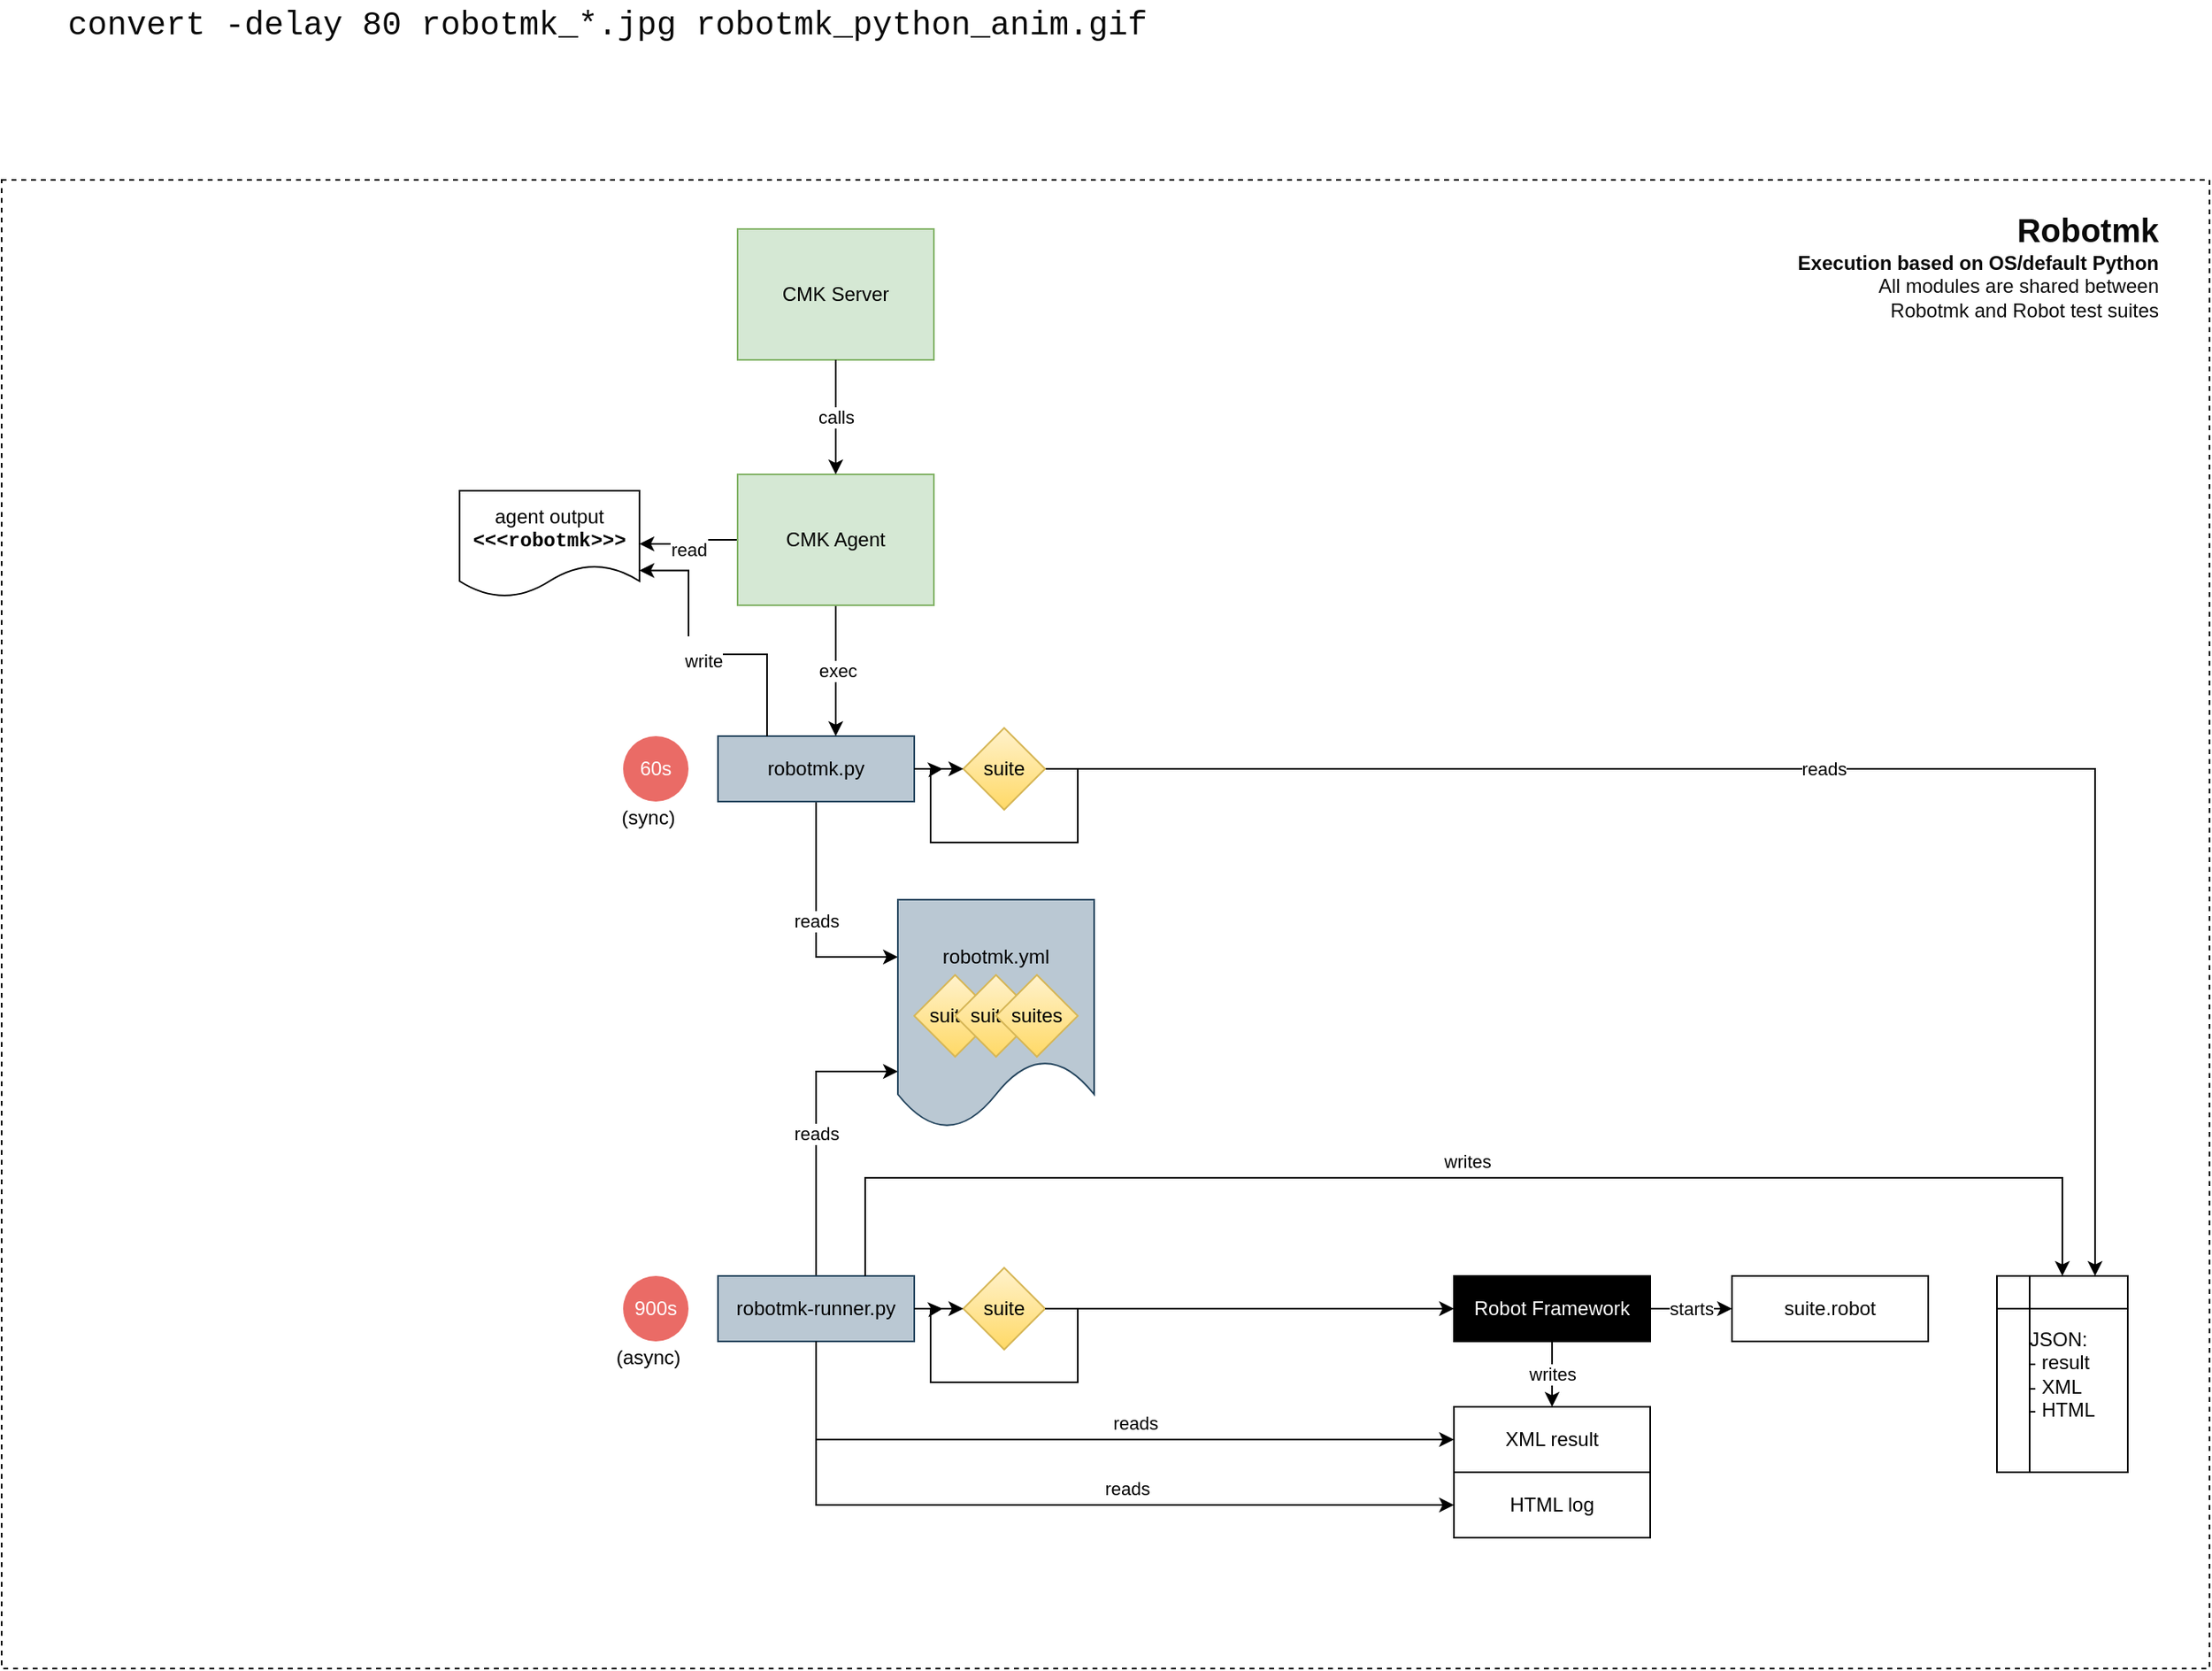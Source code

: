 <mxfile version="14.6.13" type="device"><diagram id="56038Skb3WJBmHkCZjNt" name="Page-1"><mxGraphModel dx="1895" dy="1380" grid="1" gridSize="10" guides="1" tooltips="1" connect="1" arrows="1" fold="1" page="1" pageScale="1" pageWidth="2336" pageHeight="1654" math="0" shadow="0"><root><mxCell id="0"/><mxCell id="B8zDZMGjjvRz4-nWffbU-172" value="bg" style="locked=1;" parent="0"/><mxCell id="B8zDZMGjjvRz4-nWffbU-171" value="" style="rounded=0;whiteSpace=wrap;html=1;fontColor=#FFFFFF;align=center;fillColor=none;dashed=1;" vertex="1" parent="B8zDZMGjjvRz4-nWffbU-172"><mxGeometry x="300" y="260" width="1350" height="910" as="geometry"/></mxCell><mxCell id="B8zDZMGjjvRz4-nWffbU-76" value="RCC-only" style="" parent="0" visible="0"/><mxCell id="B8zDZMGjjvRz4-nWffbU-92" style="edgeStyle=orthogonalEdgeStyle;rounded=0;orthogonalLoop=1;jettySize=auto;html=1;entryX=0;entryY=0.5;entryDx=0;entryDy=0;" edge="1" parent="B8zDZMGjjvRz4-nWffbU-76" source="B8zDZMGjjvRz4-nWffbU-82" target="B8zDZMGjjvRz4-nWffbU-91"><mxGeometry relative="1" as="geometry"/></mxCell><mxCell id="B8zDZMGjjvRz4-nWffbU-82" value="robotmk-runner.bat" style="rounded=0;whiteSpace=wrap;html=1;fillColor=#bac8d3;strokeColor=#23445d;" vertex="1" parent="B8zDZMGjjvRz4-nWffbU-76"><mxGeometry x="390" y="930" width="120" height="40" as="geometry"/></mxCell><mxCell id="B8zDZMGjjvRz4-nWffbU-97" style="edgeStyle=orthogonalEdgeStyle;rounded=0;orthogonalLoop=1;jettySize=auto;html=1;entryX=0;entryY=0.5;entryDx=0;entryDy=0;" edge="1" parent="B8zDZMGjjvRz4-nWffbU-76" source="B8zDZMGjjvRz4-nWffbU-83" target="B8zDZMGjjvRz4-nWffbU-94"><mxGeometry relative="1" as="geometry"/></mxCell><mxCell id="B8zDZMGjjvRz4-nWffbU-83" value="robotmk.bat" style="rounded=0;whiteSpace=wrap;html=1;fillColor=#bac8d3;strokeColor=#23445d;" vertex="1" parent="B8zDZMGjjvRz4-nWffbU-76"><mxGeometry x="390" y="600" width="120" height="40" as="geometry"/></mxCell><mxCell id="B8zDZMGjjvRz4-nWffbU-88" style="edgeStyle=orthogonalEdgeStyle;rounded=0;orthogonalLoop=1;jettySize=auto;html=1;" edge="1" parent="B8zDZMGjjvRz4-nWffbU-76" source="B8zDZMGjjvRz4-nWffbU-86" target="B8zDZMGjjvRz4-nWffbU-87"><mxGeometry relative="1" as="geometry"/></mxCell><mxCell id="B8zDZMGjjvRz4-nWffbU-86" value="robotmk-env.bat" style="rounded=0;whiteSpace=wrap;html=1;fillColor=#bac8d3;strokeColor=#23445d;" vertex="1" parent="B8zDZMGjjvRz4-nWffbU-76"><mxGeometry x="390" y="1040" width="120" height="40" as="geometry"/></mxCell><mxCell id="B8zDZMGjjvRz4-nWffbU-87" value="create&lt;br&gt;&lt;b&gt;robotmk-env&lt;/b&gt;" style="shape=parallelogram;perimeter=parallelogramPerimeter;whiteSpace=wrap;html=1;fixedSize=1;align=center;fillColor=#fad7ac;strokeColor=#b46504;" vertex="1" parent="B8zDZMGjjvRz4-nWffbU-76"><mxGeometry x="530" y="1030" width="140" height="60" as="geometry"/></mxCell><mxCell id="B8zDZMGjjvRz4-nWffbU-89" value="" style="rounded=1;whiteSpace=wrap;html=1;align=right;arcSize=3;fillColor=#fad7ac;strokeColor=#b46504;" vertex="1" parent="B8zDZMGjjvRz4-nWffbU-76"><mxGeometry x="708" y="560" width="920" height="590" as="geometry"/></mxCell><mxCell id="B8zDZMGjjvRz4-nWffbU-174" value="&lt;font color=&quot;#000000&quot;&gt;yes&lt;/font&gt;" style="edgeStyle=orthogonalEdgeStyle;rounded=0;orthogonalLoop=1;jettySize=auto;html=1;fontColor=#FFFFFF;" edge="1" parent="B8zDZMGjjvRz4-nWffbU-76" source="B8zDZMGjjvRz4-nWffbU-91" target="B8zDZMGjjvRz4-nWffbU-150"><mxGeometry relative="1" as="geometry"/></mxCell><mxCell id="B8zDZMGjjvRz4-nWffbU-91" value="robotmk-env&lt;br&gt;&lt;div style=&quot;&quot;&gt;&lt;span&gt;available?&lt;/span&gt;&lt;/div&gt;" style="rhombus;whiteSpace=wrap;html=1;align=center;fillColor=#fad7ac;strokeColor=#b46504;" vertex="1" parent="B8zDZMGjjvRz4-nWffbU-76"><mxGeometry x="540" y="890" width="120" height="120" as="geometry"/></mxCell><mxCell id="B8zDZMGjjvRz4-nWffbU-98" value="yes" style="edgeStyle=orthogonalEdgeStyle;rounded=0;orthogonalLoop=1;jettySize=auto;html=1;entryX=0;entryY=0.5;entryDx=0;entryDy=0;" edge="1" parent="B8zDZMGjjvRz4-nWffbU-76" source="B8zDZMGjjvRz4-nWffbU-94" target="B8zDZMGjjvRz4-nWffbU-1"><mxGeometry relative="1" as="geometry"/></mxCell><mxCell id="B8zDZMGjjvRz4-nWffbU-94" value="robotmk-env&lt;br&gt;&lt;div style=&quot;&quot;&gt;&lt;span&gt;available?&lt;/span&gt;&lt;/div&gt;" style="rhombus;whiteSpace=wrap;html=1;align=center;fillColor=#fad7ac;strokeColor=#b46504;" vertex="1" parent="B8zDZMGjjvRz4-nWffbU-76"><mxGeometry x="540" y="560" width="120" height="120" as="geometry"/></mxCell><mxCell id="B8zDZMGjjvRz4-nWffbU-180" value="&lt;font color=&quot;#0f0f0f&quot;&gt;writes&lt;/font&gt;" style="edgeStyle=orthogonalEdgeStyle;rounded=0;orthogonalLoop=1;jettySize=auto;html=1;entryX=1;entryY=0.5;entryDx=0;entryDy=0;fontColor=#FFFFFF;exitX=0.5;exitY=0;exitDx=0;exitDy=0;" edge="1" parent="B8zDZMGjjvRz4-nWffbU-76" source="B8zDZMGjjvRz4-nWffbU-1" target="B8zDZMGjjvRz4-nWffbU-176"><mxGeometry relative="1" as="geometry"/></mxCell><mxCell id="B8zDZMGjjvRz4-nWffbU-96" value="&lt;b&gt;&lt;font style=&quot;font-size: 18px&quot;&gt;robotmk-env&lt;/font&gt;&lt;/b&gt;" style="text;html=1;resizable=0;autosize=1;align=center;verticalAlign=middle;points=[];fillColor=none;strokeColor=none;rounded=0;" vertex="1" parent="B8zDZMGjjvRz4-nWffbU-76"><mxGeometry x="718" y="570" width="120" height="20" as="geometry"/></mxCell><mxCell id="B8zDZMGjjvRz4-nWffbU-104" value="" style="html=1;shadow=0;dashed=0;align=center;verticalAlign=middle;shape=mxgraph.arrows2.arrow;dy=0.71;dx=31;notch=0;fillColor=#fad7ac;strokeColor=#b46504;" vertex="1" parent="B8zDZMGjjvRz4-nWffbU-76"><mxGeometry x="650" y="1046" width="70" height="34" as="geometry"/></mxCell><mxCell id="B8zDZMGjjvRz4-nWffbU-114" style="edgeStyle=orthogonalEdgeStyle;rounded=0;orthogonalLoop=1;jettySize=auto;html=1;" edge="1" parent="B8zDZMGjjvRz4-nWffbU-76" source="B8zDZMGjjvRz4-nWffbU-115" target="B8zDZMGjjvRz4-nWffbU-83"><mxGeometry relative="1" as="geometry"><mxPoint x="450" y="590" as="targetPoint"/></mxGeometry></mxCell><mxCell id="B8zDZMGjjvRz4-nWffbU-178" value="&lt;font color=&quot;#121212&quot;&gt;reads&lt;/font&gt;" style="edgeStyle=orthogonalEdgeStyle;rounded=0;orthogonalLoop=1;jettySize=auto;html=1;entryX=0;entryY=0.5;entryDx=0;entryDy=0;fontColor=#FFFFFF;" edge="1" parent="B8zDZMGjjvRz4-nWffbU-76" source="B8zDZMGjjvRz4-nWffbU-115" target="B8zDZMGjjvRz4-nWffbU-176"><mxGeometry relative="1" as="geometry"/></mxCell><mxCell id="B8zDZMGjjvRz4-nWffbU-115" value="CMK Agent" style="rounded=0;whiteSpace=wrap;html=1;fillColor=#d5e8d4;strokeColor=#82b366;" vertex="1" parent="B8zDZMGjjvRz4-nWffbU-76"><mxGeometry x="390" y="440" width="120" height="80" as="geometry"/></mxCell><mxCell id="B8zDZMGjjvRz4-nWffbU-116" value="CMK Server" style="rounded=0;whiteSpace=wrap;html=1;fillColor=#d5e8d4;strokeColor=#82b366;" vertex="1" parent="B8zDZMGjjvRz4-nWffbU-76"><mxGeometry x="390" y="280" width="120" height="80" as="geometry"/></mxCell><mxCell id="B8zDZMGjjvRz4-nWffbU-117" value="" style="endArrow=classic;html=1;exitX=0.5;exitY=1;exitDx=0;exitDy=0;entryX=0.5;entryY=0;entryDx=0;entryDy=0;" edge="1" parent="B8zDZMGjjvRz4-nWffbU-76" source="B8zDZMGjjvRz4-nWffbU-116" target="B8zDZMGjjvRz4-nWffbU-115"><mxGeometry width="50" height="50" relative="1" as="geometry"><mxPoint x="750" y="560" as="sourcePoint"/><mxPoint x="800" y="510" as="targetPoint"/></mxGeometry></mxCell><mxCell id="B8zDZMGjjvRz4-nWffbU-123" value="60s" style="ellipse;whiteSpace=wrap;html=1;aspect=fixed;align=center;fillColor=#EA6B66;strokeColor=none;fontColor=#FFFFFF;" vertex="1" parent="B8zDZMGjjvRz4-nWffbU-76"><mxGeometry x="320" y="600" width="40" height="40" as="geometry"/></mxCell><mxCell id="B8zDZMGjjvRz4-nWffbU-124" value="900s" style="ellipse;whiteSpace=wrap;html=1;aspect=fixed;align=center;fillColor=#EA6B66;strokeColor=none;fontColor=#FFFFFF;" vertex="1" parent="B8zDZMGjjvRz4-nWffbU-76"><mxGeometry x="320" y="930" width="40" height="40" as="geometry"/></mxCell><mxCell id="B8zDZMGjjvRz4-nWffbU-125" value="3600s" style="ellipse;whiteSpace=wrap;html=1;aspect=fixed;align=center;fillColor=#EA6B66;strokeColor=none;fontColor=#FFFFFF;" vertex="1" parent="B8zDZMGjjvRz4-nWffbU-76"><mxGeometry x="320" y="1040" width="40" height="40" as="geometry"/></mxCell><mxCell id="B8zDZMGjjvRz4-nWffbU-166" value="" style="rounded=1;whiteSpace=wrap;html=1;align=right;arcSize=3;fillColor=#fad9d5;strokeColor=#ae4132;" vertex="1" parent="B8zDZMGjjvRz4-nWffbU-76"><mxGeometry x="1150" y="890" width="350" height="230" as="geometry"/></mxCell><mxCell id="B8zDZMGjjvRz4-nWffbU-164" value="create&lt;br&gt;&lt;b&gt;suite-env&lt;/b&gt;" style="shape=parallelogram;perimeter=parallelogramPerimeter;whiteSpace=wrap;html=1;fixedSize=1;align=center;fillColor=#fad9d5;strokeColor=#ae4132;" vertex="1" parent="B8zDZMGjjvRz4-nWffbU-76"><mxGeometry x="978" y="920" width="140" height="60" as="geometry"/></mxCell><mxCell id="B8zDZMGjjvRz4-nWffbU-168" style="edgeStyle=orthogonalEdgeStyle;rounded=0;orthogonalLoop=1;jettySize=auto;html=1;fontColor=#FFFFFF;" edge="1" parent="B8zDZMGjjvRz4-nWffbU-76" source="B8zDZMGjjvRz4-nWffbU-159" target="B8zDZMGjjvRz4-nWffbU-164"><mxGeometry relative="1" as="geometry"/></mxCell><mxCell id="B8zDZMGjjvRz4-nWffbU-169" value="" style="html=1;shadow=0;dashed=0;align=center;verticalAlign=middle;shape=mxgraph.arrows2.arrow;dy=0.71;dx=31;notch=0;fillColor=#fad9d5;strokeColor=#ae4132;" vertex="1" parent="B8zDZMGjjvRz4-nWffbU-76"><mxGeometry x="1098" y="933" width="64" height="34" as="geometry"/></mxCell><mxCell id="B8zDZMGjjvRz4-nWffbU-170" value="&lt;span style=&quot;font-size: 18px&quot;&gt;&lt;b&gt;suite-env&lt;/b&gt;&lt;/span&gt;" style="text;html=1;resizable=0;autosize=1;align=center;verticalAlign=middle;points=[];fillColor=none;strokeColor=none;rounded=0;" vertex="1" parent="B8zDZMGjjvRz4-nWffbU-76"><mxGeometry x="1162" y="900" width="90" height="20" as="geometry"/></mxCell><mxCell id="B8zDZMGjjvRz4-nWffbU-181" value="&lt;font color=&quot;#000000&quot;&gt;(sync)&lt;br&gt;&lt;/font&gt;" style="text;html=1;resizable=0;autosize=1;align=center;verticalAlign=middle;points=[];fillColor=none;strokeColor=none;rounded=0;dashed=1;fontColor=#FFFFFF;" vertex="1" parent="B8zDZMGjjvRz4-nWffbU-76"><mxGeometry x="315" y="645" width="50" height="20" as="geometry"/></mxCell><mxCell id="B8zDZMGjjvRz4-nWffbU-182" value="&lt;font color=&quot;#000000&quot;&gt;(async)&lt;br&gt;&lt;/font&gt;" style="text;html=1;resizable=0;autosize=1;align=center;verticalAlign=middle;points=[];fillColor=none;strokeColor=none;rounded=0;dashed=1;fontColor=#FFFFFF;" vertex="1" parent="B8zDZMGjjvRz4-nWffbU-76"><mxGeometry x="315" y="975" width="50" height="20" as="geometry"/></mxCell><mxCell id="B8zDZMGjjvRz4-nWffbU-183" value="&lt;font color=&quot;#000000&quot;&gt;(async)&lt;br&gt;&lt;/font&gt;" style="text;html=1;resizable=0;autosize=1;align=center;verticalAlign=middle;points=[];fillColor=none;strokeColor=none;rounded=0;dashed=1;fontColor=#FFFFFF;" vertex="1" parent="B8zDZMGjjvRz4-nWffbU-76"><mxGeometry x="315" y="1085" width="50" height="20" as="geometry"/></mxCell><mxCell id="B8zDZMGjjvRz4-nWffbU-189" value="&lt;font color=&quot;#0a0a0a&quot;&gt;&lt;b&gt;Execution based on RCC&lt;/b&gt;&lt;br&gt;using dedicated Python environments for&lt;br&gt;Robotmk and Robot test suites&lt;br&gt;&lt;/font&gt;" style="text;html=1;resizable=0;autosize=1;align=right;verticalAlign=middle;points=[];fillColor=none;strokeColor=none;rounded=0;dashed=1;fontColor=#FFFFFF;" vertex="1" parent="B8zDZMGjjvRz4-nWffbU-76"><mxGeometry x="1390" y="300" width="230" height="50" as="geometry"/></mxCell><mxCell id="1" value="COMMON" style="" parent="0"/><mxCell id="B8zDZMGjjvRz4-nWffbU-40" value="reads" style="edgeStyle=orthogonalEdgeStyle;rounded=0;orthogonalLoop=1;jettySize=auto;html=1;exitX=0.5;exitY=1;exitDx=0;exitDy=0;entryX=0;entryY=0.25;entryDx=0;entryDy=0;" edge="1" parent="1" source="B8zDZMGjjvRz4-nWffbU-1" target="B8zDZMGjjvRz4-nWffbU-27"><mxGeometry relative="1" as="geometry"/></mxCell><mxCell id="B8zDZMGjjvRz4-nWffbU-1" value="robotmk.py" style="rounded=0;whiteSpace=wrap;html=1;fillColor=#bac8d3;strokeColor=#23445d;" vertex="1" parent="1"><mxGeometry x="738" y="600" width="120" height="40" as="geometry"/></mxCell><mxCell id="B8zDZMGjjvRz4-nWffbU-36" value="reads" style="edgeStyle=orthogonalEdgeStyle;rounded=0;orthogonalLoop=1;jettySize=auto;html=1;entryX=0;entryY=0.75;entryDx=0;entryDy=0;exitX=0.5;exitY=0;exitDx=0;exitDy=0;" edge="1" parent="1" source="B8zDZMGjjvRz4-nWffbU-150" target="B8zDZMGjjvRz4-nWffbU-27"><mxGeometry relative="1" as="geometry"><mxPoint x="578" y="805" as="sourcePoint"/></mxGeometry></mxCell><mxCell id="B8zDZMGjjvRz4-nWffbU-33" value="" style="group" vertex="1" connectable="0" parent="1"><mxGeometry x="848" y="700" width="120" height="140" as="geometry"/></mxCell><mxCell id="B8zDZMGjjvRz4-nWffbU-27" value="robotmk.yml&lt;br&gt;&lt;br&gt;&lt;br&gt;" style="shape=document;whiteSpace=wrap;html=1;boundedLbl=1;fillColor=#bac8d3;strokeColor=#23445d;" vertex="1" parent="B8zDZMGjjvRz4-nWffbU-33"><mxGeometry width="120" height="140" as="geometry"/></mxCell><mxCell id="B8zDZMGjjvRz4-nWffbU-32" value="" style="group" vertex="1" connectable="0" parent="B8zDZMGjjvRz4-nWffbU-33"><mxGeometry x="10" y="46" width="100" height="50" as="geometry"/></mxCell><mxCell id="B8zDZMGjjvRz4-nWffbU-28" value="suites" style="rhombus;whiteSpace=wrap;html=1;gradientColor=#ffd966;fillColor=#fff2cc;strokeColor=#d6b656;" vertex="1" parent="B8zDZMGjjvRz4-nWffbU-32"><mxGeometry width="50" height="50" as="geometry"/></mxCell><mxCell id="B8zDZMGjjvRz4-nWffbU-29" value="suites" style="rhombus;whiteSpace=wrap;html=1;gradientColor=#ffd966;fillColor=#fff2cc;strokeColor=#d6b656;" vertex="1" parent="B8zDZMGjjvRz4-nWffbU-32"><mxGeometry x="25" width="50" height="50" as="geometry"/></mxCell><mxCell id="B8zDZMGjjvRz4-nWffbU-30" value="suites" style="rhombus;whiteSpace=wrap;html=1;gradientColor=#ffd966;fillColor=#fff2cc;strokeColor=#d6b656;" vertex="1" parent="B8zDZMGjjvRz4-nWffbU-32"><mxGeometry x="50" width="50" height="50" as="geometry"/></mxCell><mxCell id="B8zDZMGjjvRz4-nWffbU-73" value="reads" style="edgeStyle=orthogonalEdgeStyle;rounded=0;orthogonalLoop=1;jettySize=auto;html=1;entryX=0.75;entryY=0;entryDx=0;entryDy=0;" edge="1" parent="1" source="B8zDZMGjjvRz4-nWffbU-47" target="B8zDZMGjjvRz4-nWffbU-156"><mxGeometry relative="1" as="geometry"><mxPoint x="1578" y="800" as="targetPoint"/></mxGeometry></mxCell><mxCell id="B8zDZMGjjvRz4-nWffbU-75" style="edgeStyle=orthogonalEdgeStyle;rounded=0;orthogonalLoop=1;jettySize=auto;html=1;exitX=1;exitY=0.5;exitDx=0;exitDy=0;" edge="1" parent="1" source="B8zDZMGjjvRz4-nWffbU-47"><mxGeometry relative="1" as="geometry"><mxPoint x="875.5" y="620" as="targetPoint"/></mxGeometry></mxCell><mxCell id="B8zDZMGjjvRz4-nWffbU-47" value="suite" style="rhombus;whiteSpace=wrap;html=1;gradientColor=#ffd966;fillColor=#fff2cc;strokeColor=#d6b656;" vertex="1" parent="1"><mxGeometry x="888" y="595" width="50" height="50" as="geometry"/></mxCell><mxCell id="B8zDZMGjjvRz4-nWffbU-49" value="" style="endArrow=classic;html=1;exitX=1;exitY=0.5;exitDx=0;exitDy=0;entryX=0;entryY=0.5;entryDx=0;entryDy=0;" edge="1" parent="1" source="B8zDZMGjjvRz4-nWffbU-1" target="B8zDZMGjjvRz4-nWffbU-47"><mxGeometry width="50" height="50" relative="1" as="geometry"><mxPoint x="1108" y="790" as="sourcePoint"/><mxPoint x="1158" y="740" as="targetPoint"/></mxGeometry></mxCell><mxCell id="B8zDZMGjjvRz4-nWffbU-150" value="robotmk-runner.py" style="rounded=0;whiteSpace=wrap;html=1;fillColor=#bac8d3;strokeColor=#23445d;" vertex="1" parent="1"><mxGeometry x="738" y="930" width="120" height="40" as="geometry"/></mxCell><mxCell id="B8zDZMGjjvRz4-nWffbU-147" value="reads" style="edgeStyle=orthogonalEdgeStyle;rounded=0;orthogonalLoop=1;jettySize=auto;html=1;entryX=0;entryY=0.5;entryDx=0;entryDy=0;" edge="1" parent="1" source="B8zDZMGjjvRz4-nWffbU-150" target="B8zDZMGjjvRz4-nWffbU-155"><mxGeometry x="-12" as="geometry"><Array as="points"><mxPoint x="798" y="1030"/></Array><mxPoint x="-5" y="60" as="offset"/></mxGeometry></mxCell><mxCell id="B8zDZMGjjvRz4-nWffbU-156" value="&lt;div style=&quot;text-align: justify&quot;&gt;&lt;span&gt;JSON:&lt;/span&gt;&lt;/div&gt;&lt;div style=&quot;text-align: justify&quot;&gt;&lt;span&gt;- result&lt;/span&gt;&lt;/div&gt;&lt;div style=&quot;text-align: justify&quot;&gt;&lt;span&gt;- XML&lt;/span&gt;&lt;/div&gt;&lt;div style=&quot;text-align: justify&quot;&gt;&lt;span&gt;- HTML&lt;/span&gt;&lt;/div&gt;" style="shape=internalStorage;whiteSpace=wrap;html=1;backgroundOutline=1;align=center;" vertex="1" parent="1"><mxGeometry x="1520" y="930" width="80" height="120" as="geometry"/></mxCell><mxCell id="B8zDZMGjjvRz4-nWffbU-149" value="writes" style="edgeStyle=orthogonalEdgeStyle;rounded=0;orthogonalLoop=1;jettySize=auto;html=1;entryX=0.5;entryY=0;entryDx=0;entryDy=0;exitX=0.75;exitY=0;exitDx=0;exitDy=0;" edge="1" parent="1" source="B8zDZMGjjvRz4-nWffbU-150" target="B8zDZMGjjvRz4-nWffbU-156"><mxGeometry as="geometry"><Array as="points"><mxPoint x="828" y="870"/><mxPoint x="1560" y="870"/></Array><mxPoint x="2" y="-70" as="offset"/></mxGeometry></mxCell><mxCell id="B8zDZMGjjvRz4-nWffbU-148" value="reads" style="edgeStyle=orthogonalEdgeStyle;rounded=0;orthogonalLoop=1;jettySize=auto;html=1;entryX=0;entryY=0.5;entryDx=0;entryDy=0;" edge="1" parent="1" source="B8zDZMGjjvRz4-nWffbU-150" target="B8zDZMGjjvRz4-nWffbU-157"><mxGeometry x="668" y="870" as="geometry"><Array as="points"><mxPoint x="798" y="1070"/></Array></mxGeometry></mxCell><mxCell id="B8zDZMGjjvRz4-nWffbU-158" style="edgeStyle=orthogonalEdgeStyle;rounded=0;orthogonalLoop=1;jettySize=auto;html=1;exitX=1;exitY=0.5;exitDx=0;exitDy=0;" edge="1" parent="1" source="B8zDZMGjjvRz4-nWffbU-159"><mxGeometry x="668" y="870" as="geometry"><mxPoint x="875.5" y="950" as="targetPoint"/></mxGeometry></mxCell><mxCell id="B8zDZMGjjvRz4-nWffbU-159" value="suite" style="rhombus;whiteSpace=wrap;html=1;gradientColor=#ffd966;fillColor=#fff2cc;strokeColor=#d6b656;" vertex="1" parent="1"><mxGeometry x="888" y="925" width="50" height="50" as="geometry"/></mxCell><mxCell id="B8zDZMGjjvRz4-nWffbU-146" style="edgeStyle=orthogonalEdgeStyle;rounded=0;orthogonalLoop=1;jettySize=auto;html=1;exitX=1;exitY=0.5;exitDx=0;exitDy=0;entryX=0;entryY=0.5;entryDx=0;entryDy=0;" edge="1" parent="1" source="B8zDZMGjjvRz4-nWffbU-150" target="B8zDZMGjjvRz4-nWffbU-159"><mxGeometry x="668" y="870" as="geometry"/></mxCell><mxCell id="B8zDZMGjjvRz4-nWffbU-153" value="Robot Framework" style="rounded=0;whiteSpace=wrap;html=1;fillColor=#000000;fontColor=#FFFFFF;" vertex="1" parent="1"><mxGeometry x="1188" y="930" width="120" height="40" as="geometry"/></mxCell><mxCell id="B8zDZMGjjvRz4-nWffbU-154" value="suite.robot" style="rounded=0;whiteSpace=wrap;html=1;" vertex="1" parent="1"><mxGeometry x="1358" y="930" width="120" height="40" as="geometry"/></mxCell><mxCell id="B8zDZMGjjvRz4-nWffbU-151" value="starts" style="edgeStyle=orthogonalEdgeStyle;rounded=0;orthogonalLoop=1;jettySize=auto;html=1;exitX=1;exitY=0.5;exitDx=0;exitDy=0;entryX=0;entryY=0.5;entryDx=0;entryDy=0;" edge="1" parent="1" source="B8zDZMGjjvRz4-nWffbU-153" target="B8zDZMGjjvRz4-nWffbU-154"><mxGeometry x="668" y="870" as="geometry"/></mxCell><mxCell id="B8zDZMGjjvRz4-nWffbU-155" value="XML result" style="rounded=0;whiteSpace=wrap;html=1;" vertex="1" parent="1"><mxGeometry x="1188" y="1010" width="120" height="40" as="geometry"/></mxCell><mxCell id="B8zDZMGjjvRz4-nWffbU-152" value="writes" style="edgeStyle=orthogonalEdgeStyle;rounded=0;orthogonalLoop=1;jettySize=auto;html=1;exitX=0.5;exitY=1;exitDx=0;exitDy=0;entryX=0.5;entryY=0;entryDx=0;entryDy=0;" edge="1" parent="1" source="B8zDZMGjjvRz4-nWffbU-153" target="B8zDZMGjjvRz4-nWffbU-155"><mxGeometry x="668" y="870" as="geometry"/></mxCell><mxCell id="B8zDZMGjjvRz4-nWffbU-157" value="HTML log" style="rounded=0;whiteSpace=wrap;html=1;" vertex="1" parent="1"><mxGeometry x="1188" y="1050" width="120" height="40" as="geometry"/></mxCell><mxCell id="B8zDZMGjjvRz4-nWffbU-187" value="&lt;font color=&quot;#0a0a0a&quot; style=&quot;font-size: 20px;&quot;&gt;Robotmk&lt;br style=&quot;font-size: 20px;&quot;&gt;&lt;/font&gt;" style="text;html=1;resizable=0;autosize=1;align=right;verticalAlign=middle;points=[];fillColor=none;strokeColor=none;rounded=0;dashed=1;fontColor=#FFFFFF;fontStyle=1;fontSize=20;" vertex="1" parent="1"><mxGeometry x="1520" y="275" width="100" height="30" as="geometry"/></mxCell><mxCell id="B8zDZMGjjvRz4-nWffbU-176" value="agent output&lt;br&gt;&lt;font face=&quot;Courier New&quot;&gt;&lt;b&gt;&amp;lt;&amp;lt;&amp;lt;robotmk&amp;gt;&amp;gt;&amp;gt;&lt;/b&gt;&lt;/font&gt;" style="shape=document;whiteSpace=wrap;html=1;boundedLbl=1;align=center;" vertex="1" parent="1"><mxGeometry x="580" y="450" width="110" height="65" as="geometry"/></mxCell><mxCell id="B8zDZMGjjvRz4-nWffbU-109" value="legacy-only" parent="0"/><mxCell id="B8zDZMGjjvRz4-nWffbU-110" value="exec" style="edgeStyle=orthogonalEdgeStyle;rounded=0;orthogonalLoop=1;jettySize=auto;html=1;" edge="1" parent="B8zDZMGjjvRz4-nWffbU-109" source="B8zDZMGjjvRz4-nWffbU-111"><mxGeometry relative="1" as="geometry"><mxPoint x="810" y="600" as="targetPoint"/></mxGeometry></mxCell><mxCell id="B8zDZMGjjvRz4-nWffbU-192" value="&lt;font style=&quot;font-size: 11px&quot; color=&quot;#000000&quot;&gt;read&lt;/font&gt;" style="edgeStyle=orthogonalEdgeStyle;rounded=0;orthogonalLoop=1;jettySize=auto;html=1;entryX=1;entryY=0.5;entryDx=0;entryDy=0;fontSize=20;fontColor=#FFFFFF;" edge="1" parent="B8zDZMGjjvRz4-nWffbU-109" source="B8zDZMGjjvRz4-nWffbU-111" target="B8zDZMGjjvRz4-nWffbU-176"><mxGeometry relative="1" as="geometry"/></mxCell><mxCell id="B8zDZMGjjvRz4-nWffbU-111" value="CMK Agent" style="rounded=0;whiteSpace=wrap;html=1;fillColor=#d5e8d4;strokeColor=#82b366;" vertex="1" parent="B8zDZMGjjvRz4-nWffbU-109"><mxGeometry x="750" y="440" width="120" height="80" as="geometry"/></mxCell><mxCell id="B8zDZMGjjvRz4-nWffbU-112" value="CMK Server" style="rounded=0;whiteSpace=wrap;html=1;fillColor=#d5e8d4;strokeColor=#82b366;" vertex="1" parent="B8zDZMGjjvRz4-nWffbU-109"><mxGeometry x="750" y="290" width="120" height="80" as="geometry"/></mxCell><mxCell id="B8zDZMGjjvRz4-nWffbU-113" value="calls" style="endArrow=classic;html=1;exitX=0.5;exitY=1;exitDx=0;exitDy=0;entryX=0.5;entryY=0;entryDx=0;entryDy=0;" edge="1" parent="B8zDZMGjjvRz4-nWffbU-109" source="B8zDZMGjjvRz4-nWffbU-112" target="B8zDZMGjjvRz4-nWffbU-111"><mxGeometry width="50" height="50" relative="1" as="geometry"><mxPoint x="1110" y="570" as="sourcePoint"/><mxPoint x="1160" y="520" as="targetPoint"/></mxGeometry></mxCell><mxCell id="B8zDZMGjjvRz4-nWffbU-120" value="60s" style="ellipse;whiteSpace=wrap;html=1;aspect=fixed;align=center;fillColor=#EA6B66;strokeColor=none;fontColor=#FFFFFF;" vertex="1" parent="B8zDZMGjjvRz4-nWffbU-109"><mxGeometry x="680" y="600" width="40" height="40" as="geometry"/></mxCell><mxCell id="B8zDZMGjjvRz4-nWffbU-167" value="900s" style="ellipse;whiteSpace=wrap;html=1;aspect=fixed;align=center;fillColor=#EA6B66;strokeColor=none;fontColor=#FFFFFF;" vertex="1" parent="B8zDZMGjjvRz4-nWffbU-109"><mxGeometry x="680" y="930" width="40" height="40" as="geometry"/></mxCell><mxCell id="B8zDZMGjjvRz4-nWffbU-160" value="" style="endArrow=classic;html=1;exitX=1;exitY=0.5;exitDx=0;exitDy=0;entryX=0;entryY=0.5;entryDx=0;entryDy=0;" edge="1" parent="B8zDZMGjjvRz4-nWffbU-109" source="B8zDZMGjjvRz4-nWffbU-159" target="B8zDZMGjjvRz4-nWffbU-153"><mxGeometry x="680" y="870" width="50" height="50" as="geometry"><mxPoint x="370" y="90" as="sourcePoint"/><mxPoint x="420" y="40" as="targetPoint"/></mxGeometry></mxCell><mxCell id="B8zDZMGjjvRz4-nWffbU-184" value="&lt;font color=&quot;#000000&quot;&gt;(sync)&lt;br&gt;&lt;/font&gt;" style="text;html=1;resizable=0;autosize=1;align=center;verticalAlign=middle;points=[];fillColor=none;strokeColor=none;rounded=0;dashed=1;fontColor=#FFFFFF;" vertex="1" parent="B8zDZMGjjvRz4-nWffbU-109"><mxGeometry x="670" y="640" width="50" height="20" as="geometry"/></mxCell><mxCell id="B8zDZMGjjvRz4-nWffbU-186" value="&lt;font color=&quot;#000000&quot;&gt;(async)&lt;br&gt;&lt;/font&gt;" style="text;html=1;resizable=0;autosize=1;align=center;verticalAlign=middle;points=[];fillColor=none;strokeColor=none;rounded=0;dashed=1;fontColor=#FFFFFF;" vertex="1" parent="B8zDZMGjjvRz4-nWffbU-109"><mxGeometry x="670" y="970" width="50" height="20" as="geometry"/></mxCell><mxCell id="B8zDZMGjjvRz4-nWffbU-188" value="&lt;font color=&quot;#0a0a0a&quot;&gt;&lt;b&gt;Execution based on OS/default Python&lt;/b&gt;&lt;br&gt;All modules are shared between&lt;br&gt;Robotmk and Robot test suites&lt;br&gt;&lt;/font&gt;" style="text;html=1;resizable=0;autosize=1;align=right;verticalAlign=middle;points=[];fillColor=none;strokeColor=none;rounded=0;dashed=1;fontColor=#FFFFFF;" vertex="1" parent="B8zDZMGjjvRz4-nWffbU-109"><mxGeometry x="1380" y="300" width="240" height="50" as="geometry"/></mxCell><mxCell id="B8zDZMGjjvRz4-nWffbU-191" value="&lt;font color=&quot;#000000&quot; style=&quot;font-size: 11px&quot;&gt;write&lt;/font&gt;" style="edgeStyle=orthogonalEdgeStyle;rounded=0;orthogonalLoop=1;jettySize=auto;html=1;entryX=1;entryY=0.75;entryDx=0;entryDy=0;fontSize=20;fontColor=#FFFFFF;exitX=0.25;exitY=0;exitDx=0;exitDy=0;" edge="1" parent="B8zDZMGjjvRz4-nWffbU-109" source="B8zDZMGjjvRz4-nWffbU-1" target="B8zDZMGjjvRz4-nWffbU-176"><mxGeometry relative="1" as="geometry"><Array as="points"><mxPoint x="768" y="550"/><mxPoint x="720" y="550"/><mxPoint x="720" y="499"/></Array></mxGeometry></mxCell><mxCell id="B8zDZMGjjvRz4-nWffbU-193" value="NOTES" parent="0"/><mxCell id="B8zDZMGjjvRz4-nWffbU-194" value="&lt;font color=&quot;#0a0a0a&quot;&gt;convert -delay 80 robotmk_*.jpg robotmk_python_anim.gif&lt;/font&gt;" style="text;html=1;resizable=0;autosize=1;align=center;verticalAlign=middle;points=[];fillColor=none;strokeColor=none;rounded=0;dashed=1;fontSize=20;fontColor=#FFFFFF;fontFamily=Courier New;" vertex="1" parent="B8zDZMGjjvRz4-nWffbU-193"><mxGeometry x="330" y="150" width="680" height="30" as="geometry"/></mxCell></root></mxGraphModel></diagram></mxfile>